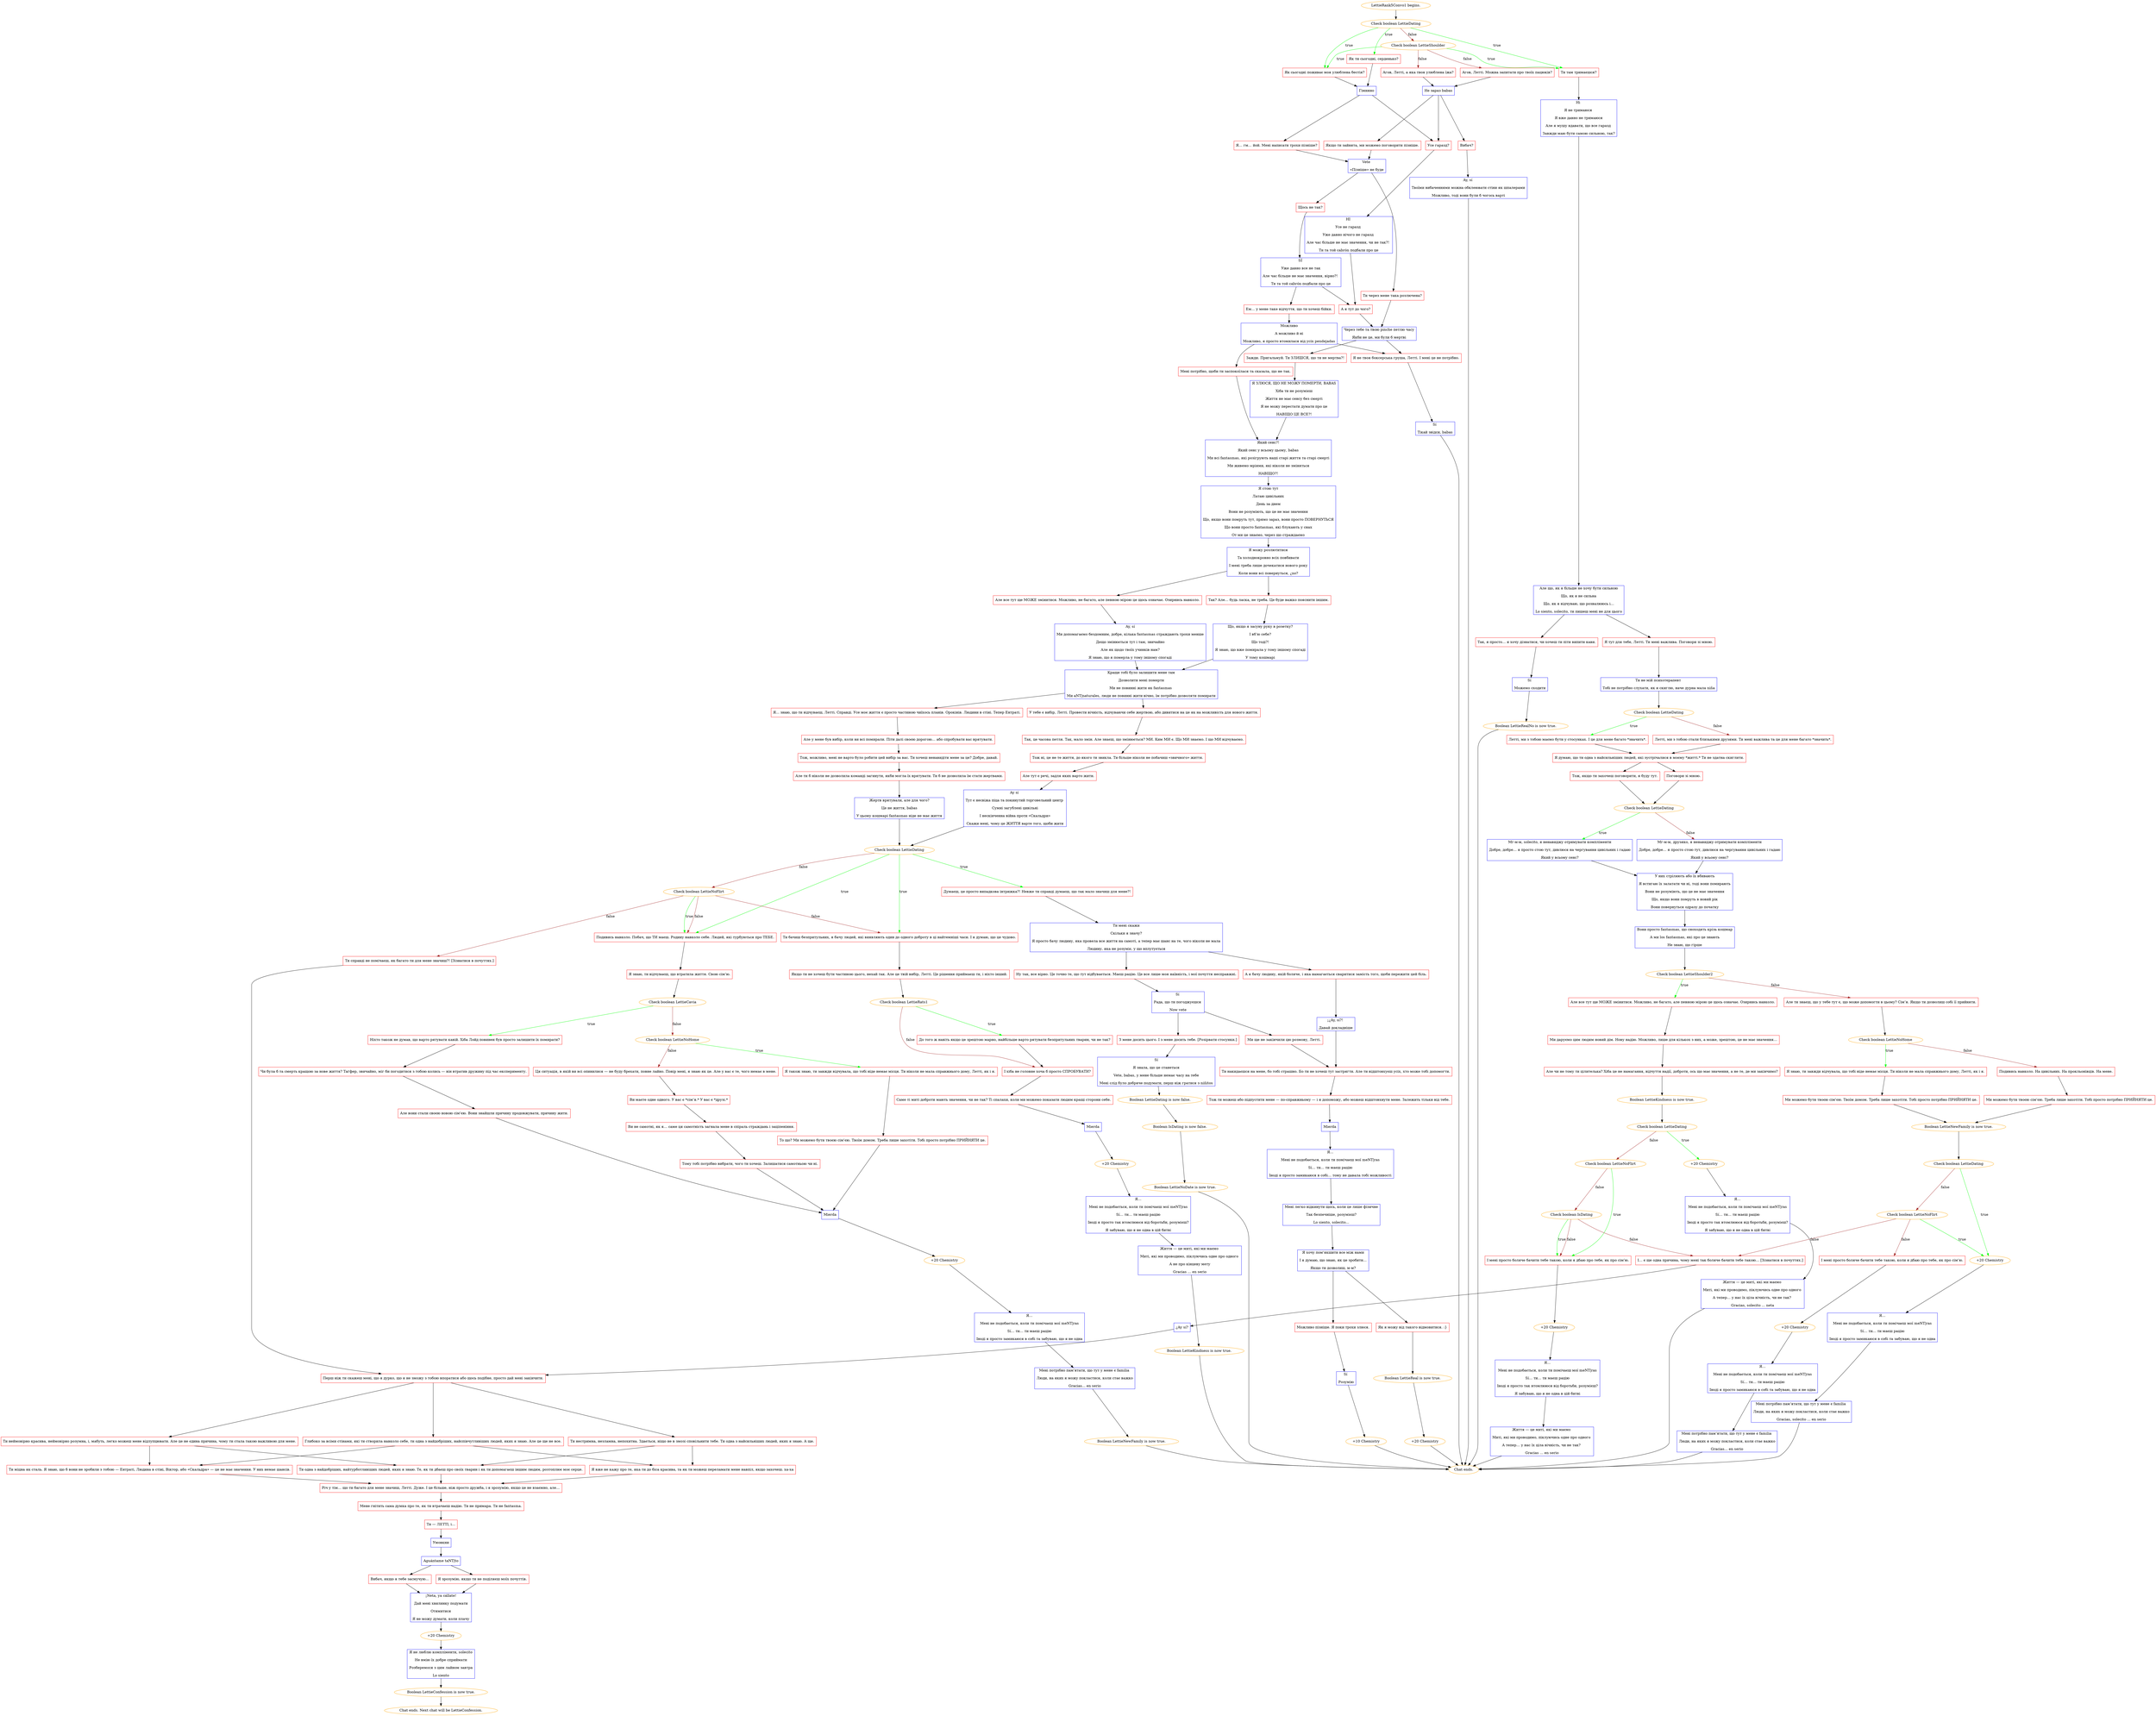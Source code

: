 digraph {
	"LettieRank5Convo1 begins." [color=orange];
		"LettieRank5Convo1 begins." -> j1469346148;
	j1469346148 [label="Check boolean LettieDating",color=orange];
		j1469346148 -> j4292617550 [label=true,color=green];
		j1469346148 -> j193650748 [label=true,color=green];
		j1469346148 -> j4185176434 [label=true,color=green];
		j1469346148 -> j3933229792 [label=false,color=brown];
	j4292617550 [label="Ти там тримаєшся?",shape=box,color=red];
		j4292617550 -> j2152969524;
	j193650748 [label="Як ти сьогодні, серденько?",shape=box,color=red];
		j193650748 -> j3359815876;
	j4185176434 [label="Як сьогодні поживає моя улюблена бестія?",shape=box,color=red];
		j4185176434 -> j3359815876;
	j3933229792 [label="Check boolean LettieShoulder",color=orange];
		j3933229792 -> j4292617550 [label=true,color=green];
		j3933229792 -> j4185176434 [label=true,color=green];
		j3933229792 -> j2438900285 [label=false,color=brown];
		j3933229792 -> j55737274 [label=false,color=brown];
	j2152969524 [label="Ні 
Я не тримаюся 
Я вже давно не тримаюся
Але я мушу вдавати, що все гаразд 
Завжди маю бути самою сильною, так?",shape=box,color=blue];
		j2152969524 -> j3768269954;
	j3359815876 [label="Гімняно",shape=box,color=blue];
		j3359815876 -> j2801755255;
		j3359815876 -> j3359782086;
	j2438900285 [label="Агов, Летті. Можна запитати про твоїх пацюків?",shape=box,color=red];
		j2438900285 -> j924777380;
	j55737274 [label="Агов, Летті, а яка твоя улюблена їжа?",shape=box,color=red];
		j55737274 -> j924777380;
	j3768269954 [label="Але що, як я більше не хочу бути сильною
Що, як я не сильна
Що, як я відчуваю, що розвалююсь і…
Lo siento, solecito, ти пишеш мені не для цього",shape=box,color=blue];
		j3768269954 -> j1934099376;
		j3768269954 -> j1778356285;
	j2801755255 [label="Усе гаразд?",shape=box,color=red];
		j2801755255 -> j1320079775;
	j3359782086 [label="Я… гм… йой. Мені написати трохи пізніше?",shape=box,color=red];
		j3359782086 -> j1214948452;
	j924777380 [label="Не зараз babas",shape=box,color=blue];
		j924777380 -> j2801755255;
		j924777380 -> j3498133157;
		j924777380 -> j3295859189;
	j1934099376 [label="Так, я просто… я хочу дізнатися, чи хочеш ти піти випити кави.",shape=box,color=red];
		j1934099376 -> j3489537952;
	j1778356285 [label="Я тут для тебе, Летті. Ти мені важлива. Поговори зі мною.",shape=box,color=red];
		j1778356285 -> j4089597342;
	j1320079775 [label="НІ 
Усе не гаразд 
Уже давно нічого не гаразд 
Але час більше не має значення, чи не так?! 
Ти та той cabrón подбали про це",shape=box,color=blue];
		j1320079775 -> j1853076627;
	j1214948452 [label="Vete 
«Пізніше» не буде",shape=box,color=blue];
		j1214948452 -> j4268863974;
		j1214948452 -> j3061808815;
	j3498133157 [label="Якщо ти зайнята, ми можемо поговорити пізніше.",shape=box,color=red];
		j3498133157 -> j1214948452;
	j3295859189 [label="Вибач?",shape=box,color=red];
		j3295859189 -> j1042753373;
	j3489537952 [label="Sí 
Можемо сходити",shape=box,color=blue];
		j3489537952 -> j1195005912;
	j4089597342 [label="Ти не мій психотерапевт 
Тобі не потрібно слухати, як я скиглю, наче дурна мала niña",shape=box,color=blue];
		j4089597342 -> j3717407868;
	j1853076627 [label="А я тут до чого?",shape=box,color=red];
		j1853076627 -> j3517306954;
	j4268863974 [label="Ти через мене така розлючена?",shape=box,color=red];
		j4268863974 -> j3517306954;
	j3061808815 [label="Щось не так?",shape=box,color=red];
		j3061808815 -> j2722270846;
	j1042753373 [label="Ay, sí 
Твоїми вибаченнями можна обклеювати стіни як шпалерами
Можливо, тоді вони були б чогось варті",shape=box,color=blue];
		j1042753373 -> "Chat ends.";
	j1195005912 [label="Boolean LettieRealNo is now true.",color=orange];
		j1195005912 -> "Chat ends.";
	j3717407868 [label="Check boolean LettieDating",color=orange];
		j3717407868 -> j2642920827 [label=true,color=green];
		j3717407868 -> j3851694547 [label=false,color=brown];
	j3517306954 [label="Через тебе та твою pinche петлю часу
Якби не це, ми були б мертві",shape=box,color=blue];
		j3517306954 -> j3930216137;
		j3517306954 -> j289322272;
	j2722270846 [label="SÍ 
Уже давно все не так
Але час більше не має значення, вірно?! 
Ти та той cabrón подбали про це",shape=box,color=blue];
		j2722270846 -> j1853076627;
		j2722270846 -> j3746984775;
	"Chat ends." [color=orange];
	j2642920827 [label="Летті, ми з тобою маємо бути у стосунках. І це для мене багато *значить*.",shape=box,color=red];
		j2642920827 -> j1484795324;
	j3851694547 [label="Летті, ми з тобою стали близькими друзями. Ти мені важлива та це для мене багато *значить*.",shape=box,color=red];
		j3851694547 -> j1484795324;
	j3930216137 [label="Зажди. Пригальмуй. Ти ЗЛИШСЯ, що ти не мертва?!",shape=box,color=red];
		j3930216137 -> j1417936785;
	j289322272 [label="Я не твоя боксерська груша, Летті. І мені це не потрібно.",shape=box,color=red];
		j289322272 -> j998991526;
	j3746984775 [label="Ем… у мене таке відчуття, що ти хочеш бійки.",shape=box,color=red];
		j3746984775 -> j1325569963;
	j1484795324 [label="Я думаю, що ти одна з найсильніших людей, які зустрічалися в моєму *житті.* Ти не здатна скиглити.",shape=box,color=red];
		j1484795324 -> j1195799991;
		j1484795324 -> j1364243543;
	j1417936785 [label="Я ЗЛЮСЯ, ЩО НЕ МОЖУ ПОМЕРТИ, BABAS
Хіба ти не розумієш
Життя не має сенсу без смерті
Я не можу перестати думати про це
НАВІЩО ЦЕ ВСЕ?!",shape=box,color=blue];
		j1417936785 -> j3004902879;
	j998991526 [label="Sí 
Тікай звідси, babas",shape=box,color=blue];
		j998991526 -> "Chat ends.";
	j1325569963 [label="Можливо
А можливо й ні
Можливо, я просто втомилася від усіх pendejadas",shape=box,color=blue];
		j1325569963 -> j3562408918;
		j1325569963 -> j289322272;
	j1195799991 [label="Тож, якщо ти захочеш поговорити, я буду тут.",shape=box,color=red];
		j1195799991 -> j2943419579;
	j1364243543 [label="Поговори зі мною.",shape=box,color=red];
		j1364243543 -> j2943419579;
	j3004902879 [label="Який сенс?!
Який сенс у всьому цьому, babas
Ми всі fantasmas, які розігрують наші старі життя та старі смерті
Ми живемо мріями, які ніколи не зміняться
НАВІЩО?!",shape=box,color=blue];
		j3004902879 -> j1447101273;
	j3562408918 [label="Мені потрібно, щоби ти заспокоїлася та сказала, що не так.",shape=box,color=red];
		j3562408918 -> j3004902879;
	j2943419579 [label="Check boolean LettieDating",color=orange];
		j2943419579 -> j3422256933 [label=true,color=green];
		j2943419579 -> j591719872 [label=false,color=brown];
	j1447101273 [label="Я стою тут
Латаю цивільних
День за днем
Вони не розуміють, що це не має значення
Що, якщо вони помруть тут, прямо зараз, вони просто ПОВЕРНУТЬСЯ
Що вони просто fantasmas, які блукають у снах
От ми це знаємо, через що страждаємо",shape=box,color=blue];
		j1447101273 -> j3667073400;
	j3422256933 [label="Мг-м-м, solecito, я ненавиджу отримувати компліменти
Добре, добре… я просто стою тут, дивлюся на чергування цивільних і гадаю
Який у всьому сенс?",shape=box,color=blue];
		j3422256933 -> j2664892232;
	j591719872 [label="Мг-м-м, друзяко, я ненавиджу отримувати компліменти
Добре, добре… я просто стою тут, дивлюся на чергування цивільних і гадаю
Який у всьому сенс?",shape=box,color=blue];
		j591719872 -> j2664892232;
	j3667073400 [label="Я можу розлютитися
Та холоднокровно всіх повбивати
І мені треба лише дочекатися нового року
Коли вони всі повернуться, ¿no?",shape=box,color=blue];
		j3667073400 -> j2886563211;
		j3667073400 -> j1852615779;
	j2664892232 [label="У них стріляють або їх вбивають
Я встигаю їх залатати чи ні, тоді вони помирають
Вони не розуміють, що це не має значення
Що, якщо вони помруть в новий рік
Вони повернуться одразу до початку",shape=box,color=blue];
		j2664892232 -> j3488819725;
	j2886563211 [label="Так? Але… будь ласка, не треба. Це буде важко пояснити іншим.",shape=box,color=red];
		j2886563211 -> j2489606662;
	j1852615779 [label="Але все тут ще МОЖЕ змінитися. Можливо, не багато, але певною мірою це щось означає. Озирнись навколо.",shape=box,color=red];
		j1852615779 -> j2742813387;
	j3488819725 [label="Вони просто fantasmas, що сноходять крізь кошмар
А ми los fantasmas, які про це знають
Не знаю, що гірше",shape=box,color=blue];
		j3488819725 -> j3958753546;
	j2489606662 [label="Що, якщо я засуну руку в розетку?
І вб’ю себе?
Що тоді?!
Я знаю, що вже помирала у тому іншому спогаді
У тому кошмарі",shape=box,color=blue];
		j2489606662 -> j4227231197;
	j2742813387 [label="Ay, sí
Ми допомагаємо бездомним, добре, кілька fantasmas страждають трохи менше
Дещо змінюється тут і там, звичайно
Але як щодо твоїх учинків нам?
Я знаю, що я померла у тому іншому спогаді",shape=box,color=blue];
		j2742813387 -> j4227231197;
	j3958753546 [label="Check boolean LettieShoulder2",color=orange];
		j3958753546 -> j956734732 [label=true,color=green];
		j3958753546 -> j2352622954 [label=false,color=brown];
	j4227231197 [label="Краще тобі було залишити мене там
Дозволити мені померти
Ми не повинні жити як fantasmas 
Ми aNT|naturales, люди не повинні жити вічно, їм потрібно дозволяти помирати",shape=box,color=blue];
		j4227231197 -> j2317459218;
		j4227231197 -> j1336913827;
	j956734732 [label="Але все тут ще МОЖЕ змінитися. Можливо, не багато, але певною мірою це щось означає. Озирнись навколо.",shape=box,color=red];
		j956734732 -> j3924062951;
	j2352622954 [label="Але ти знаєш, що у тебе тут є, що може допомогти в цьому? Сім’я. Якщо ти дозволиш собі її прийняти.",shape=box,color=red];
		j2352622954 -> j2837183612;
	j2317459218 [label="Я... знаю, що ти відчуваєш, Летті. Справді. Усе моє життя є просто частиною чиїхось планів. Орокінів. Людини в стіні. Тепер Ентраті.",shape=box,color=red];
		j2317459218 -> j1831758;
	j1336913827 [label="У тебе є вибір, Летті. Провести вічність, відчуваючи себе жертвою, або дивитися на це як на можливість для нового життя.",shape=box,color=red];
		j1336913827 -> j2376746805;
	j3924062951 [label="Ми даруємо цим людям новий дім. Нову надію. Можливо, лише для кількох з них, а може, зрештою, це не має значення…",shape=box,color=red];
		j3924062951 -> j4163086825;
	j2837183612 [label="Check boolean LettieNoHome",color=orange];
		j2837183612 -> j3436414719 [label=true,color=green];
		j2837183612 -> j3527121287 [label=false,color=brown];
	j1831758 [label="Але у мене був вибір, коли ви всі помирали. Піти далі своєю дорогою… або спробувати вас врятувати.",shape=box,color=red];
		j1831758 -> j2697602157;
	j2376746805 [label="Так, це часова петля. Так, мало змін. Але знаєш, що змінюється? МИ. Ким МИ є. Що МИ знаємо. І що МИ відчуваємо.",shape=box,color=red];
		j2376746805 -> j1349182531;
	j4163086825 [label="Але чи не тому ти цілителька? Хіба це не намагання, відчуття надії, доброти, ось що має значення, а не те, де ми закінчимо?",shape=box,color=red];
		j4163086825 -> j687322874;
	j3436414719 [label="Я знаю, ти завжди відчувала, що тобі ніде немає місця. Ти ніколи не мала справжнього дому, Летті, як і я.",shape=box,color=red];
		j3436414719 -> j2169359895;
	j3527121287 [label="Подивись навколо. На цивільних. На прокльонівців. На мене.",shape=box,color=red];
		j3527121287 -> j3709666764;
	j2697602157 [label="Тож, можливо, мені не варто було робити цей вибір за вас. Ти хочеш ненавидіти мене за це? Добре, давай.",shape=box,color=red];
		j2697602157 -> j1901662722;
	j1349182531 [label="Тож ні, це не те життя, до якого ти звикла. Ти більше ніколи не побачиш «звичного» життя.",shape=box,color=red];
		j1349182531 -> j2406100416;
	j687322874 [label="Boolean LettieKindness is now true.",color=orange];
		j687322874 -> j3679117757;
	j2169359895 [label="Ми можемо бути твоєю сім’єю. Твоїм домом. Треба лише захотіти. Тобі просто потрібно ПРИЙНЯТИ це.",shape=box,color=red];
		j2169359895 -> j672275895;
	j3709666764 [label="Ми можемо бути твоєю сім’єю. Треба лише захотіти. Тобі просто потрібно ПРИЙНЯТИ це.",shape=box,color=red];
		j3709666764 -> j672275895;
	j1901662722 [label="Але ти б ніколи не дозволила команді загинути, якби могла їх врятувати. Ти б не дозволила їм стати жертвами.",shape=box,color=red];
		j1901662722 -> j610979834;
	j2406100416 [label="Але тут є речі, задля яких варто жити.",shape=box,color=red];
		j2406100416 -> j3687909369;
	j3679117757 [label="Check boolean LettieDating",color=orange];
		j3679117757 -> j1409556455 [label=true,color=green];
		j3679117757 -> j4054493583 [label=false,color=brown];
	j672275895 [label="Boolean LettieNewFamily is now true.",color=orange];
		j672275895 -> j3188996890;
	j610979834 [label="Жертв врятували, але для чого?
Це не життя, babas
У цьому кошмарі fantasmas ніде не має життя",shape=box,color=blue];
		j610979834 -> j3120021396;
	j3687909369 [label="Ay sí 
Тут є несвіжа піца та покинутий торговельний центр 
Сумні загублені цивільні
І нескінченна війна проти «Скальдри»
Скажи мені, чому це ЖИТТЯ варте того, щоби жити",shape=box,color=blue];
		j3687909369 -> j3120021396;
	j1409556455 [label="+20 Chemistry",color=orange];
		j1409556455 -> j1055200825;
	j4054493583 [label="Check boolean LettieNoFlirt",color=orange];
		j4054493583 -> j956042036 [label=true,color=green];
		j4054493583 -> j2101007801 [label=false,color=brown];
	j3188996890 [label="Check boolean LettieDating",color=orange];
		j3188996890 -> j2869283957 [label=true,color=green];
		j3188996890 -> j1744086563 [label=false,color=brown];
	j3120021396 [label="Check boolean LettieDating",color=orange];
		j3120021396 -> j2427795321 [label=true,color=green];
		j3120021396 -> j1136240379 [label=true,color=green];
		j3120021396 -> j3733368438 [label=true,color=green];
		j3120021396 -> j968646835 [label=false,color=brown];
	j1055200825 [label="Я…
Мені не подобається, коли ти помічаєш мої meNT|ras
Sí… ти… ти маєш рацію
Іноді я просто так втомлююся від боротьби, розумієш?
Я забуваю, що я не одна в цій битві",shape=box,color=blue];
		j1055200825 -> j2376471248;
	j956042036 [label="І мені просто боляче бачити тебе такою, коли я дбаю про тебе, як про сім’ю.",shape=box,color=red];
		j956042036 -> j608319827;
	j2101007801 [label="Check boolean IsDating",color=orange];
		j2101007801 -> j956042036 [label=true,color=green];
		j2101007801 -> j956042036 [label=false,color=brown];
		j2101007801 -> j4185595295 [label=false,color=brown];
	j2869283957 [label="+20 Chemistry",color=orange];
		j2869283957 -> j3173241328;
	j1744086563 [label="Check boolean LettieNoFlirt",color=orange];
		j1744086563 -> j2869283957 [label=true,color=green];
		j1744086563 -> j2242074050 [label=false,color=brown];
		j1744086563 -> j4185595295 [label=false,color=brown];
	j2427795321 [label="Думаєш, це просто випадкова інтрижка?! Невже ти справді думаєш, що так мало значиш для мене?!",shape=box,color=red];
		j2427795321 -> j1205036979;
	j1136240379 [label="Подивись навколо. Побач, що ТИ маєш. Родину навколо себе. Людей, які турбуються про ТЕБЕ.",shape=box,color=red];
		j1136240379 -> j2593438622;
	j3733368438 [label="Ти бачиш безпритульних, я бачу людей, які виявляють один до одного доброту в ці найтемніші часи. І я думаю, що це чудово.",shape=box,color=red];
		j3733368438 -> j4228460273;
	j968646835 [label="Check boolean LettieNoFlirt",color=orange];
		j968646835 -> j1136240379 [label=true,color=green];
		j968646835 -> j1136240379 [label=false,color=brown];
		j968646835 -> j3733368438 [label=false,color=brown];
		j968646835 -> j1818611150 [label=false,color=brown];
	j2376471248 [label="Життя — це миті, які ми маємо 
Миті, які ми проводимо, піклуючись одне про одного 
А тепер… у нас їх ціла вічність, чи не так? 
Gracias, solecito ... neta",shape=box,color=blue];
		j2376471248 -> "Chat ends.";
	j608319827 [label="+20 Chemistry",color=orange];
		j608319827 -> j1736423520;
	j4185595295 [label="І… є ще одна причина, чому мені так боляче бачити тебе такою… [Зізнатися в почуттях.]",shape=box,color=red];
		j4185595295 -> j1670241717;
	j3173241328 [label="Я…
Мені не подобається, коли ти помічаєш мої meNT|ras
Sí… ти… ти маєш рацію
Іноді я просто замикаюся в собі та забуваю, що я не одна",shape=box,color=blue];
		j3173241328 -> j3426402239;
	j2242074050 [label="І мені просто боляче бачити тебе такою, коли я дбаю про тебе, як про сім’ю.",shape=box,color=red];
		j2242074050 -> j2903544589;
	j1205036979 [label="Ти мені скажи
Скільки я значу?
Я просто бачу людину, яка провела все життя на самоті, а тепер має шанс на те, чого ніколи не мала
Людину, яка не розуміє, у що вплутується",shape=box,color=blue];
		j1205036979 -> j1106746560;
		j1205036979 -> j2790004437;
	j2593438622 [label="Я знаю, ти відчуваєш, що втратила життя. Свою сім’ю.",shape=box,color=red];
		j2593438622 -> j2017082177;
	j4228460273 [label="Якщо ти не хочеш бути частиною цього, нехай так. Але це твій вибір, Летті. Це рішення приймаєш ти, і ніхто інший.",shape=box,color=red];
		j4228460273 -> j3313996384;
	j1818611150 [label="Ти справді не помічаєш, як багато ти для мене значиш?! [Зізнатися в почуттях.]",shape=box,color=red];
		j1818611150 -> j2544302984;
	j1736423520 [label="Я…
Мені не подобається, коли ти помічаєш мої meNT|ras
Sí… ти… ти маєш рацію
Іноді я просто так втомлююся від боротьби, розумієш?
Я забуваю, що я не одна в цій битві",shape=box,color=blue];
		j1736423520 -> j489601470;
	j1670241717 [label="¿Ay sí?",shape=box,color=blue];
		j1670241717 -> j2544302984;
	j3426402239 [label="Мені потрібно пам’ятати, що тут у мене є familia 
Люди, на яких я можу покластися, коли стає важко
Gracias, solecito ... en serio",shape=box,color=blue];
		j3426402239 -> "Chat ends.";
	j2903544589 [label="+20 Chemistry",color=orange];
		j2903544589 -> j3268307371;
	j1106746560 [label="Ну так, все вірно. Це точно те, що тут відбувається. Маєш рацію. Це все лише моя наївність, і мої почуття несправжні.",shape=box,color=red];
		j1106746560 -> j769695810;
	j2790004437 [label="А я бачу людину, якій боляче, і яка намагається сваритися замість того, щоби пережити цей біль.",shape=box,color=red];
		j2790004437 -> j2402864693;
	j2017082177 [label="Check boolean LettieCavia",color=orange];
		j2017082177 -> j1770469765 [label=true,color=green];
		j2017082177 -> j1316773623 [label=false,color=brown];
	j3313996384 [label="Check boolean LettieRats1",color=orange];
		j3313996384 -> j3291413745 [label=true,color=green];
		j3313996384 -> j1329152456 [label=false,color=brown];
	j2544302984 [label="Перш ніж ти скажеш мені, що я дурко, що я не зможу з тобою впоратися або щось подібне, просто дай мені закінчити.",shape=box,color=red];
		j2544302984 -> j55552467;
		j2544302984 -> j1006448025;
		j2544302984 -> j4235257463;
	j489601470 [label="Життя — це миті, які ми маємо 
Миті, які ми проводимо, піклуючись одне про одного 
А тепер… у нас їх ціла вічність, чи не так? 
Gracias ... en serio",shape=box,color=blue];
		j489601470 -> "Chat ends.";
	j3268307371 [label="Я…
Мені не подобається, коли ти помічаєш мої meNT|ras
Sí… ти… ти маєш рацію
Іноді я просто замикаюся в собі та забуваю, що я не одна",shape=box,color=blue];
		j3268307371 -> j3816451296;
	j769695810 [label="Sí 
Рада, що ти погоджуєшся 
Now vete",shape=box,color=blue];
		j769695810 -> j2433611774;
		j769695810 -> j196357892;
	j2402864693 [label="¡¿Ay, sí?! 
Давай докладніше",shape=box,color=blue];
		j2402864693 -> j1570420772;
	j1770469765 [label="Ніхто також не думав, що варто рятувати кавій. Хіба Лойд повинен був просто залишити їх помирати?",shape=box,color=red];
		j1770469765 -> j2069774596;
	j1316773623 [label="Check boolean LettieNoHome",color=orange];
		j1316773623 -> j1314931159 [label=true,color=green];
		j1316773623 -> j888536408 [label=false,color=brown];
	j3291413745 [label="До того ж навіть якщо це зрештою марно, найбільше варто рятувати безпритульних тварин, чи не так?",shape=box,color=red];
		j3291413745 -> j1329152456;
	j1329152456 [label="І хіба не головне хоча б просто СПРОБУВАТИ?",shape=box,color=red];
		j1329152456 -> j3015048936;
	j55552467 [label="Ти неймовірно красива, неймовірно розумна, і, мабуть, легко можеш мене відлупцювати. Але це не єдина причина, чому ти стала такою важливою для мене.",shape=box,color=red];
		j55552467 -> j3620215507;
		j55552467 -> j1770542450;
	j1006448025 [label="Глибоко за всіми стінами, які ти створила навколо себе, ти одна з найдобріших, найспівчутливіших людей, яких я знаю. Але це ще не все.",shape=box,color=red];
		j1006448025 -> j297583045;
		j1006448025 -> j1770542450;
	j4235257463 [label="Ти нестримна, незламна, непохитна. Здається, ніщо не в змозі сповільнити тебе. Ти одна з найсильніших людей, яких я знаю. А ще.",shape=box,color=red];
		j4235257463 -> j297583045;
		j4235257463 -> j3620215507;
	j3816451296 [label="Мені потрібно пам’ятати, що тут у мене є familia 
Люди, на яких я можу покластися, коли стає важко
Gracias... en serio",shape=box,color=blue];
		j3816451296 -> "Chat ends.";
	j2433611774 [label="Ми ще не закінчили цю розмову, Летті.",shape=box,color=red];
		j2433611774 -> j1570420772;
	j196357892 [label="З мене досить цього. І з мене досить тебе. [Розірвати стосунки.]",shape=box,color=red];
		j196357892 -> j3173939808;
	j1570420772 [label="Ти накидаєшся на мене, бо тобі страшно. Бо ти не хочеш тут застрягти. Але ти відштовхуєш усіх, хто може тобі допомогти.",shape=box,color=red];
		j1570420772 -> j2755300701;
	j2069774596 [label="Чи була б та смерть кращою за нове життя? Таґфер, звичайно, міг би погодитися з тобою колись — він втратив дружину під час експерименту.",shape=box,color=red];
		j2069774596 -> j3548060998;
	j1314931159 [label="Я також знаю, ти завжди відчувала, що тобі ніде немає місця. Ти ніколи не мала справжнього дому, Летті, як і я.",shape=box,color=red];
		j1314931159 -> j2564058711;
	j888536408 [label="Ця ситуація, в якій ви всі опинилися — не буду брехати, повне лайно. Повір мені, я знаю як це. Але у вас є те, чого немає в мене.",shape=box,color=red];
		j888536408 -> j2370374061;
	j3015048936 [label="Саме ті миті доброти мають значення, чи не так? Ті спалахи, коли ми можемо показати людям кращі сторони себе.",shape=box,color=red];
		j3015048936 -> j4236278690;
	j3620215507 [label="Ти одна з найдобріших, найтурботливіших людей, яких я знаю. Те, як ти дбаєш про своїх тварин і як ти допомагаєш іншим людям, розтоплює моє серце.",shape=box,color=red];
		j3620215507 -> j2302685199;
	j1770542450 [label="Ти міцна як сталь. Я знаю, що б вони не зробили з тобою — Ентраті, Людина в стіні, Віктор, або «Скальдра» — це не має значення. У них немає шансів.",shape=box,color=red];
		j1770542450 -> j2302685199;
	j297583045 [label="Я вже не кажу про те, яка ти до біса красива, та як ти можеш переламати мене навпіл, якщо захочеш. ха-ха",shape=box,color=red];
		j297583045 -> j2302685199;
	j3173939808 [label="Sí
Я знала, що це станеться
Vete, babas, у мене більше немає часу на тебе
Мені слід було добряче подумати, перш ніж гратися з niñitos",shape=box,color=blue];
		j3173939808 -> j2548450594;
	j2755300701 [label="Тож ти можеш або підпустити мене — по-справжньому — і я допоможу, або можеш відштовхнути мене. Залежить тільки від тебе.",shape=box,color=red];
		j2755300701 -> j251783512;
	j3548060998 [label="Але вони стали своєю новою сім’єю. Вони знайшли причину продовжувати, причину жити.",shape=box,color=red];
		j3548060998 -> j1054658075;
	j2564058711 [label="То що? Ми можемо бути твоєю сім’єю. Твоїм домом. Треба лише захотіти. Тобі просто потрібно ПРИЙНЯТИ це.",shape=box,color=red];
		j2564058711 -> j1054658075;
	j2370374061 [label="Ви маєте одне одного. У вас є *сім’я.* У вас є *друзі.*",shape=box,color=red];
		j2370374061 -> j297534200;
	j4236278690 [label="Mierda",shape=box,color=blue];
		j4236278690 -> j3520637937;
	j2302685199 [label="Річ у тім… що ти багато для мене значиш, Летті. Дуже. І це більше, ніж просто дружба, і я зрозумію, якщо це не взаємно, але…",shape=box,color=red];
		j2302685199 -> j1928911143;
	j2548450594 [label="Boolean LettieDating is now false.",color=orange];
		j2548450594 -> j4086907321;
	j251783512 [label="Mierda",shape=box,color=blue];
		j251783512 -> j718480247;
	j1054658075 [label="Mierda",shape=box,color=blue];
		j1054658075 -> j919319180;
	j297534200 [label="Ви не самотні, як я… саме ця самотність загнала мене в спіраль страждань і заціпеніння.",shape=box,color=red];
		j297534200 -> j1354574833;
	j3520637937 [label="+20 Chemistry",color=orange];
		j3520637937 -> j696862604;
	j1928911143 [label="Мене гнітить сама думка про те, як ти втрачаєш надію. Ти не примара. Ти не fantasma.",shape=box,color=red];
		j1928911143 -> j1789081842;
	j4086907321 [label="Boolean IsDating is now false.",color=orange];
		j4086907321 -> j2703113057;
	j718480247 [label="Я…
Мені не подобається, коли ти помічаєш мої meNT|ras
Sí… ти… ти маєш рацію
Іноді я просто замикаюся в собі… тому не давала тобі можливості",shape=box,color=blue];
		j718480247 -> j2442554084;
	j919319180 [label="+20 Chemistry",color=orange];
		j919319180 -> j1069562207;
	j1354574833 [label="Тому тобі потрібно вибрати, чого ти хочеш. Залишатися самотньою чи ні.",shape=box,color=red];
		j1354574833 -> j1054658075;
	j696862604 [label="Я…
Мені не подобається, коли ти помічаєш мої meNT|ras
Sí… ти… ти маєш рацію
Іноді я просто так втомлююся від боротьби, розумієш?
Я забуваю, що я не одна в цій битві",shape=box,color=blue];
		j696862604 -> j3764522065;
	j1789081842 [label="Ти — ЛЕТТІ, і…",shape=box,color=red];
		j1789081842 -> j4050019650;
	j2703113057 [label="Boolean LettieNoDate is now true.",color=orange];
		j2703113057 -> "Chat ends.";
	j2442554084 [label="Мені легко відкинути щось, коли це лише фізичне
Так безпечніше, розумієш?
Lo siento, solecito…",shape=box,color=blue];
		j2442554084 -> j3923373465;
	j1069562207 [label="Я…
Мені не подобається, коли ти помічаєш мої meNT|ras
Sí… ти… ти маєш рацію
Іноді я просто замикаюся в собі та забуваю, що я не одна",shape=box,color=blue];
		j1069562207 -> j1242326091;
	j3764522065 [label="Життя — це миті, які ми маємо 
Миті, які ми проводимо, піклуючись одне про одного 
А не про кінцеву мету
Gracias ... en serio",shape=box,color=blue];
		j3764522065 -> j3208138621;
	j4050019650 [label="Умовкни",shape=box,color=blue];
		j4050019650 -> j641194341;
	j3923373465 [label="Я хочу пом’якшити все між нами
І я думаю, що знаю, як це зробити…
Якщо ти дозволиш, м-м?",shape=box,color=blue];
		j3923373465 -> j536997694;
		j3923373465 -> j1571539691;
	j1242326091 [label="Мені потрібно пам’ятати, що тут у мене є familia 
Люди, на яких я можу покластися, коли стає важко
Gracias... en serio",shape=box,color=blue];
		j1242326091 -> j3419229027;
	j3208138621 [label="Boolean LettieKindness is now true.",color=orange];
		j3208138621 -> "Chat ends.";
	j641194341 [label="Aguántame taNT|to",shape=box,color=blue];
		j641194341 -> j4226419144;
		j641194341 -> j3856405587;
	j536997694 [label="Можливо пізніше. Я поки трохи злюся.",shape=box,color=red];
		j536997694 -> j2238292074;
	j1571539691 [label="Як я можу від такого відмовитися. :}",shape=box,color=red];
		j1571539691 -> j1185532220;
	j3419229027 [label="Boolean LettieNewFamily is now true.",color=orange];
		j3419229027 -> "Chat ends.";
	j4226419144 [label="Вибач, якщо я тебе засмучую…",shape=box,color=red];
		j4226419144 -> j2272406059;
	j3856405587 [label="Я зрозумію, якщо ти не поділяєш моїх почуттів.",shape=box,color=red];
		j3856405587 -> j2272406059;
	j2238292074 [label="Sí 
Розумію",shape=box,color=blue];
		j2238292074 -> j1933300832;
	j1185532220 [label="Boolean LettieReal is now true.",color=orange];
		j1185532220 -> j367054140;
	j2272406059 [label="¡Neta, ya cállate!
Дай мені хвилинку подумати
Отямитися
Я не можу думати, коли плачу",shape=box,color=blue];
		j2272406059 -> j1831102556;
	j1933300832 [label="+10 Chemistry",color=orange];
		j1933300832 -> "Chat ends.";
	j367054140 [label="+20 Chemistry",color=orange];
		j367054140 -> "Chat ends.";
	j1831102556 [label="+20 Chemistry",color=orange];
		j1831102556 -> j2136825011;
	j2136825011 [label="Я не люблю компліменти, solecito
Не вмію їх добре сприймати
Розберемося з цим лайном завтра
Lo siento",shape=box,color=blue];
		j2136825011 -> j2564553015;
	j2564553015 [label="Boolean LettieConfession is now true.",color=orange];
		j2564553015 -> "Chat ends. Next chat will be LettieConfession.";
	"Chat ends. Next chat will be LettieConfession." [color=orange];
}
